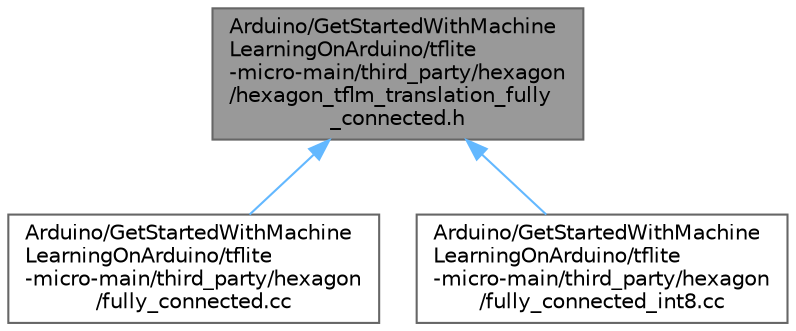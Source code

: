 digraph "Arduino/GetStartedWithMachineLearningOnArduino/tflite-micro-main/third_party/hexagon/hexagon_tflm_translation_fully_connected.h"
{
 // LATEX_PDF_SIZE
  bgcolor="transparent";
  edge [fontname=Helvetica,fontsize=10,labelfontname=Helvetica,labelfontsize=10];
  node [fontname=Helvetica,fontsize=10,shape=box,height=0.2,width=0.4];
  Node1 [id="Node000001",label="Arduino/GetStartedWithMachine\lLearningOnArduino/tflite\l-micro-main/third_party/hexagon\l/hexagon_tflm_translation_fully\l_connected.h",height=0.2,width=0.4,color="gray40", fillcolor="grey60", style="filled", fontcolor="black",tooltip=" "];
  Node1 -> Node2 [id="edge3_Node000001_Node000002",dir="back",color="steelblue1",style="solid",tooltip=" "];
  Node2 [id="Node000002",label="Arduino/GetStartedWithMachine\lLearningOnArduino/tflite\l-micro-main/third_party/hexagon\l/fully_connected.cc",height=0.2,width=0.4,color="grey40", fillcolor="white", style="filled",URL="$third__party_2hexagon_2fully__connected_8cc.html",tooltip=" "];
  Node1 -> Node3 [id="edge4_Node000001_Node000003",dir="back",color="steelblue1",style="solid",tooltip=" "];
  Node3 [id="Node000003",label="Arduino/GetStartedWithMachine\lLearningOnArduino/tflite\l-micro-main/third_party/hexagon\l/fully_connected_int8.cc",height=0.2,width=0.4,color="grey40", fillcolor="white", style="filled",URL="$third__party_2hexagon_2fully__connected__int8_8cc.html",tooltip=" "];
}
